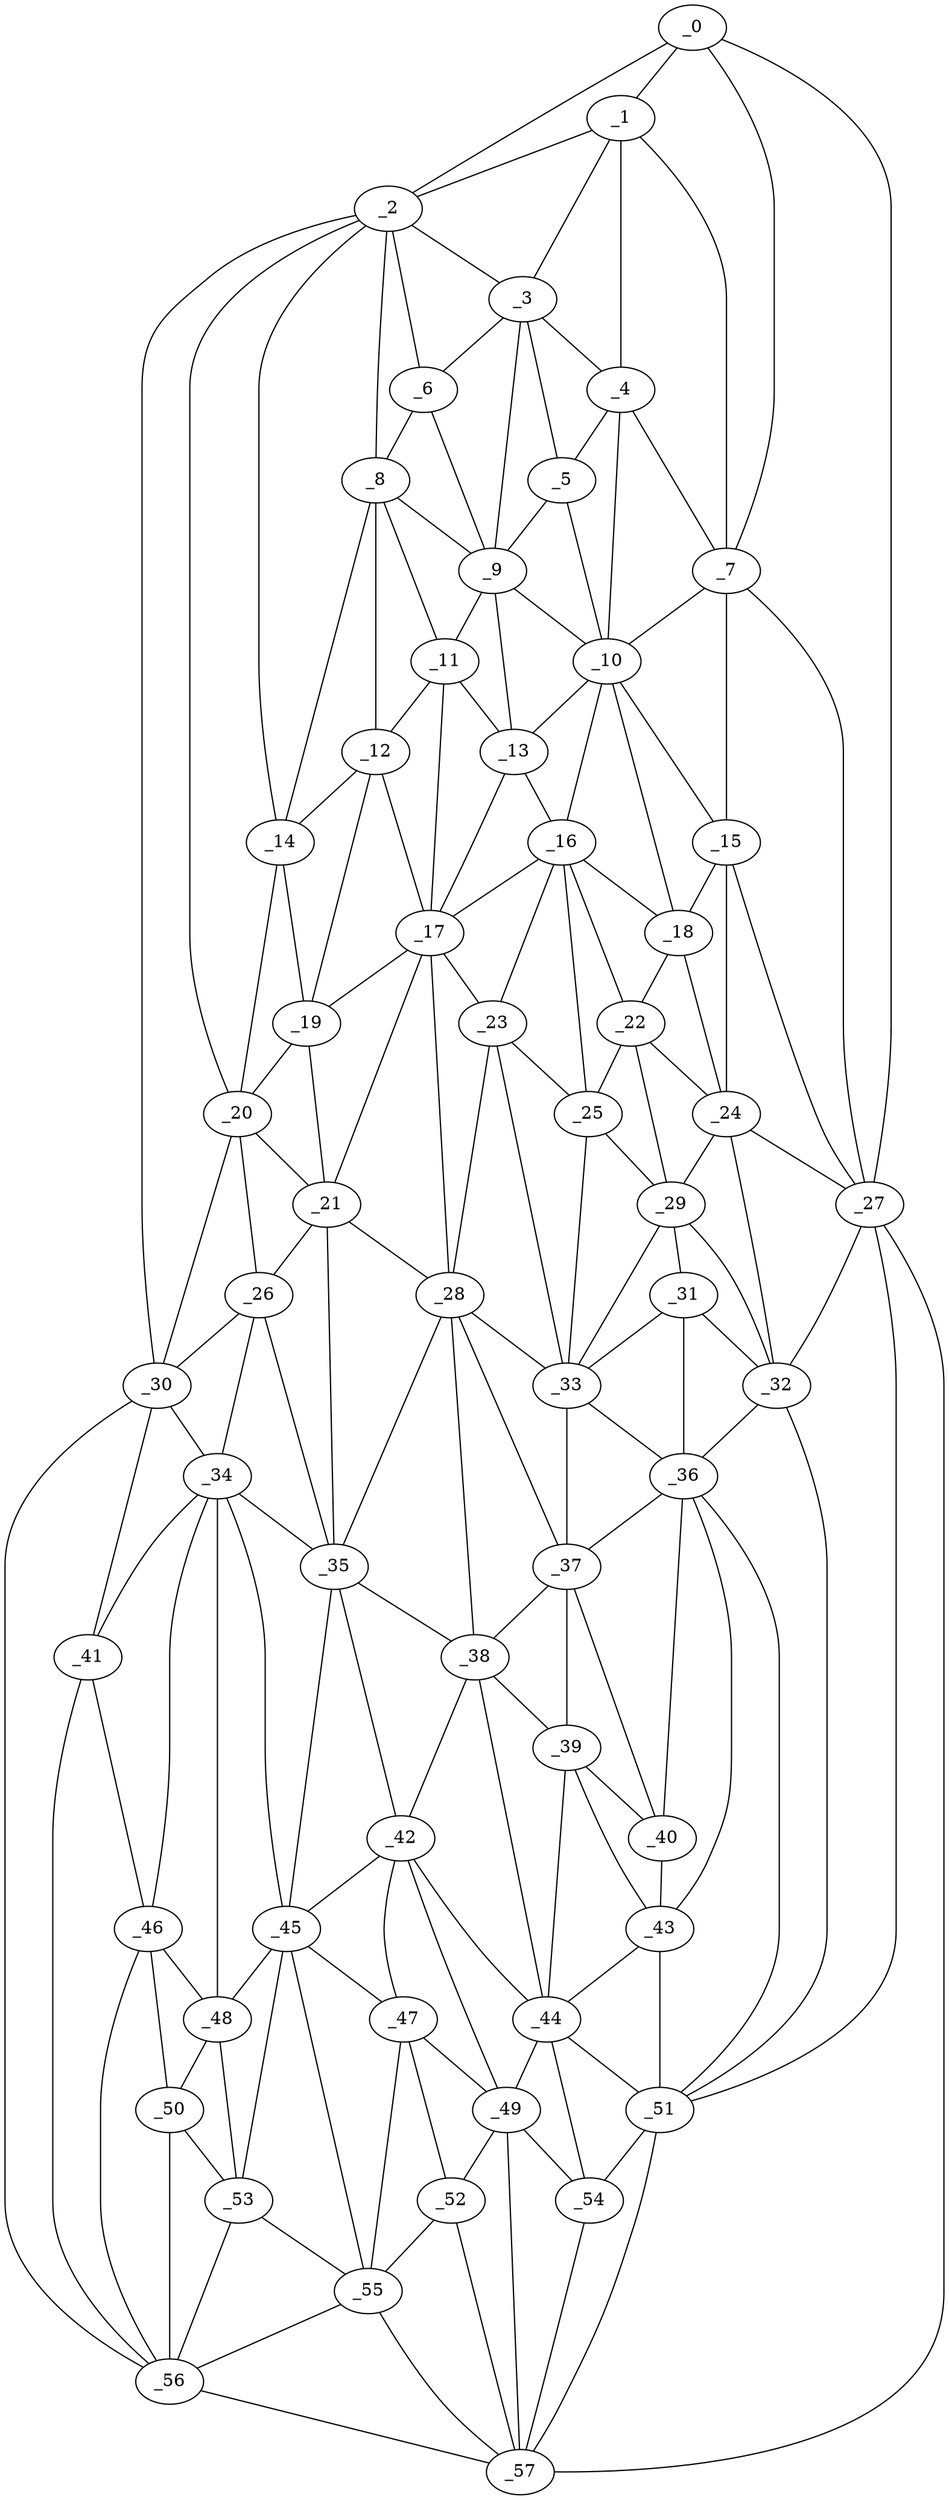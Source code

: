 graph "obj31__60.gxl" {
	_0	 [x=5,
		y=19];
	_1	 [x=6,
		y=31];
	_0 -- _1	 [valence=2];
	_2	 [x=6,
		y=79];
	_0 -- _2	 [valence=1];
	_7	 [x=22,
		y=19];
	_0 -- _7	 [valence=1];
	_27	 [x=61,
		y=10];
	_0 -- _27	 [valence=1];
	_1 -- _2	 [valence=1];
	_3	 [x=11,
		y=59];
	_1 -- _3	 [valence=1];
	_4	 [x=14,
		y=37];
	_1 -- _4	 [valence=2];
	_1 -- _7	 [valence=1];
	_2 -- _3	 [valence=2];
	_6	 [x=17,
		y=62];
	_2 -- _6	 [valence=2];
	_8	 [x=25,
		y=62];
	_2 -- _8	 [valence=1];
	_14	 [x=37,
		y=75];
	_2 -- _14	 [valence=1];
	_20	 [x=50,
		y=83];
	_2 -- _20	 [valence=2];
	_30	 [x=64,
		y=117];
	_2 -- _30	 [valence=1];
	_3 -- _4	 [valence=2];
	_5	 [x=17,
		y=42];
	_3 -- _5	 [valence=1];
	_3 -- _6	 [valence=2];
	_9	 [x=27,
		y=48];
	_3 -- _9	 [valence=2];
	_4 -- _5	 [valence=1];
	_4 -- _7	 [valence=2];
	_10	 [x=30,
		y=30];
	_4 -- _10	 [valence=2];
	_5 -- _9	 [valence=2];
	_5 -- _10	 [valence=2];
	_6 -- _8	 [valence=2];
	_6 -- _9	 [valence=2];
	_7 -- _10	 [valence=1];
	_15	 [x=38,
		y=19];
	_7 -- _15	 [valence=2];
	_7 -- _27	 [valence=1];
	_8 -- _9	 [valence=2];
	_11	 [x=30,
		y=55];
	_8 -- _11	 [valence=2];
	_12	 [x=30,
		y=64];
	_8 -- _12	 [valence=1];
	_8 -- _14	 [valence=2];
	_9 -- _10	 [valence=1];
	_9 -- _11	 [valence=2];
	_13	 [x=32,
		y=46];
	_9 -- _13	 [valence=2];
	_10 -- _13	 [valence=2];
	_10 -- _15	 [valence=1];
	_16	 [x=42,
		y=37];
	_10 -- _16	 [valence=1];
	_18	 [x=45,
		y=23];
	_10 -- _18	 [valence=2];
	_11 -- _12	 [valence=2];
	_11 -- _13	 [valence=1];
	_17	 [x=44,
		y=58];
	_11 -- _17	 [valence=2];
	_12 -- _14	 [valence=2];
	_12 -- _17	 [valence=1];
	_19	 [x=47,
		y=65];
	_12 -- _19	 [valence=1];
	_13 -- _16	 [valence=2];
	_13 -- _17	 [valence=2];
	_14 -- _19	 [valence=2];
	_14 -- _20	 [valence=2];
	_15 -- _18	 [valence=2];
	_24	 [x=58,
		y=17];
	_15 -- _24	 [valence=2];
	_15 -- _27	 [valence=2];
	_16 -- _17	 [valence=2];
	_16 -- _18	 [valence=2];
	_22	 [x=55,
		y=25];
	_16 -- _22	 [valence=1];
	_23	 [x=57,
		y=43];
	_16 -- _23	 [valence=2];
	_25	 [x=58,
		y=36];
	_16 -- _25	 [valence=1];
	_17 -- _19	 [valence=2];
	_21	 [x=54,
		y=64];
	_17 -- _21	 [valence=1];
	_17 -- _23	 [valence=2];
	_28	 [x=62,
		y=54];
	_17 -- _28	 [valence=2];
	_18 -- _22	 [valence=2];
	_18 -- _24	 [valence=1];
	_19 -- _20	 [valence=2];
	_19 -- _21	 [valence=2];
	_20 -- _21	 [valence=2];
	_26	 [x=59,
		y=88];
	_20 -- _26	 [valence=1];
	_20 -- _30	 [valence=1];
	_21 -- _26	 [valence=1];
	_21 -- _28	 [valence=2];
	_35	 [x=81,
		y=75];
	_21 -- _35	 [valence=2];
	_22 -- _24	 [valence=2];
	_22 -- _25	 [valence=2];
	_29	 [x=63,
		y=29];
	_22 -- _29	 [valence=2];
	_23 -- _25	 [valence=2];
	_23 -- _28	 [valence=1];
	_33	 [x=72,
		y=37];
	_23 -- _33	 [valence=2];
	_24 -- _27	 [valence=2];
	_24 -- _29	 [valence=1];
	_32	 [x=72,
		y=22];
	_24 -- _32	 [valence=2];
	_25 -- _29	 [valence=1];
	_25 -- _33	 [valence=1];
	_26 -- _30	 [valence=2];
	_34	 [x=78,
		y=98];
	_26 -- _34	 [valence=2];
	_26 -- _35	 [valence=1];
	_27 -- _32	 [valence=2];
	_51	 [x=109,
		y=40];
	_27 -- _51	 [valence=1];
	_57	 [x=125,
		y=44];
	_27 -- _57	 [valence=1];
	_28 -- _33	 [valence=2];
	_28 -- _35	 [valence=2];
	_37	 [x=82,
		y=46];
	_28 -- _37	 [valence=2];
	_38	 [x=82,
		y=59];
	_28 -- _38	 [valence=2];
	_31	 [x=70,
		y=27];
	_29 -- _31	 [valence=2];
	_29 -- _32	 [valence=2];
	_29 -- _33	 [valence=2];
	_30 -- _34	 [valence=1];
	_41	 [x=94,
		y=106];
	_30 -- _41	 [valence=1];
	_56	 [x=124,
		y=106];
	_30 -- _56	 [valence=1];
	_31 -- _32	 [valence=2];
	_31 -- _33	 [valence=2];
	_36	 [x=82,
		y=30];
	_31 -- _36	 [valence=2];
	_32 -- _36	 [valence=2];
	_32 -- _51	 [valence=2];
	_33 -- _36	 [valence=2];
	_33 -- _37	 [valence=2];
	_34 -- _35	 [valence=1];
	_34 -- _41	 [valence=2];
	_45	 [x=101,
		y=84];
	_34 -- _45	 [valence=2];
	_46	 [x=101,
		y=99];
	_34 -- _46	 [valence=2];
	_48	 [x=103,
		y=94];
	_34 -- _48	 [valence=1];
	_35 -- _38	 [valence=2];
	_42	 [x=96,
		y=70];
	_35 -- _42	 [valence=1];
	_35 -- _45	 [valence=2];
	_36 -- _37	 [valence=2];
	_40	 [x=90,
		y=36];
	_36 -- _40	 [valence=1];
	_43	 [x=97,
		y=38];
	_36 -- _43	 [valence=2];
	_36 -- _51	 [valence=2];
	_37 -- _38	 [valence=2];
	_39	 [x=89,
		y=45];
	_37 -- _39	 [valence=2];
	_37 -- _40	 [valence=2];
	_38 -- _39	 [valence=2];
	_38 -- _42	 [valence=2];
	_44	 [x=97,
		y=56];
	_38 -- _44	 [valence=2];
	_39 -- _40	 [valence=2];
	_39 -- _43	 [valence=2];
	_39 -- _44	 [valence=1];
	_40 -- _43	 [valence=1];
	_41 -- _46	 [valence=1];
	_41 -- _56	 [valence=2];
	_42 -- _44	 [valence=1];
	_42 -- _45	 [valence=1];
	_47	 [x=103,
		y=71];
	_42 -- _47	 [valence=1];
	_49	 [x=108,
		y=61];
	_42 -- _49	 [valence=2];
	_43 -- _44	 [valence=2];
	_43 -- _51	 [valence=2];
	_44 -- _49	 [valence=2];
	_44 -- _51	 [valence=2];
	_54	 [x=112,
		y=49];
	_44 -- _54	 [valence=1];
	_45 -- _47	 [valence=2];
	_45 -- _48	 [valence=2];
	_53	 [x=110,
		y=88];
	_45 -- _53	 [valence=2];
	_55	 [x=113,
		y=78];
	_45 -- _55	 [valence=2];
	_46 -- _48	 [valence=2];
	_50	 [x=108,
		y=93];
	_46 -- _50	 [valence=2];
	_46 -- _56	 [valence=2];
	_47 -- _49	 [valence=2];
	_52	 [x=110,
		y=70];
	_47 -- _52	 [valence=2];
	_47 -- _55	 [valence=2];
	_48 -- _50	 [valence=2];
	_48 -- _53	 [valence=2];
	_49 -- _52	 [valence=1];
	_49 -- _54	 [valence=1];
	_49 -- _57	 [valence=2];
	_50 -- _53	 [valence=2];
	_50 -- _56	 [valence=2];
	_51 -- _54	 [valence=2];
	_51 -- _57	 [valence=2];
	_52 -- _55	 [valence=2];
	_52 -- _57	 [valence=1];
	_53 -- _55	 [valence=1];
	_53 -- _56	 [valence=2];
	_54 -- _57	 [valence=2];
	_55 -- _56	 [valence=2];
	_55 -- _57	 [valence=1];
	_56 -- _57	 [valence=1];
}

